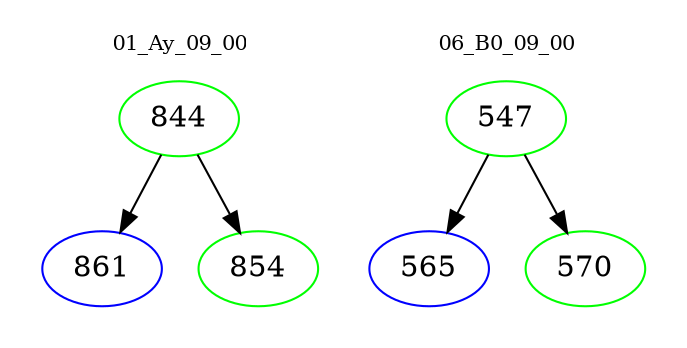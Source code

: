 digraph{
subgraph cluster_0 {
color = white
label = "01_Ay_09_00";
fontsize=10;
T0_844 [label="844", color="green"]
T0_844 -> T0_861 [color="black"]
T0_861 [label="861", color="blue"]
T0_844 -> T0_854 [color="black"]
T0_854 [label="854", color="green"]
}
subgraph cluster_1 {
color = white
label = "06_B0_09_00";
fontsize=10;
T1_547 [label="547", color="green"]
T1_547 -> T1_565 [color="black"]
T1_565 [label="565", color="blue"]
T1_547 -> T1_570 [color="black"]
T1_570 [label="570", color="green"]
}
}
